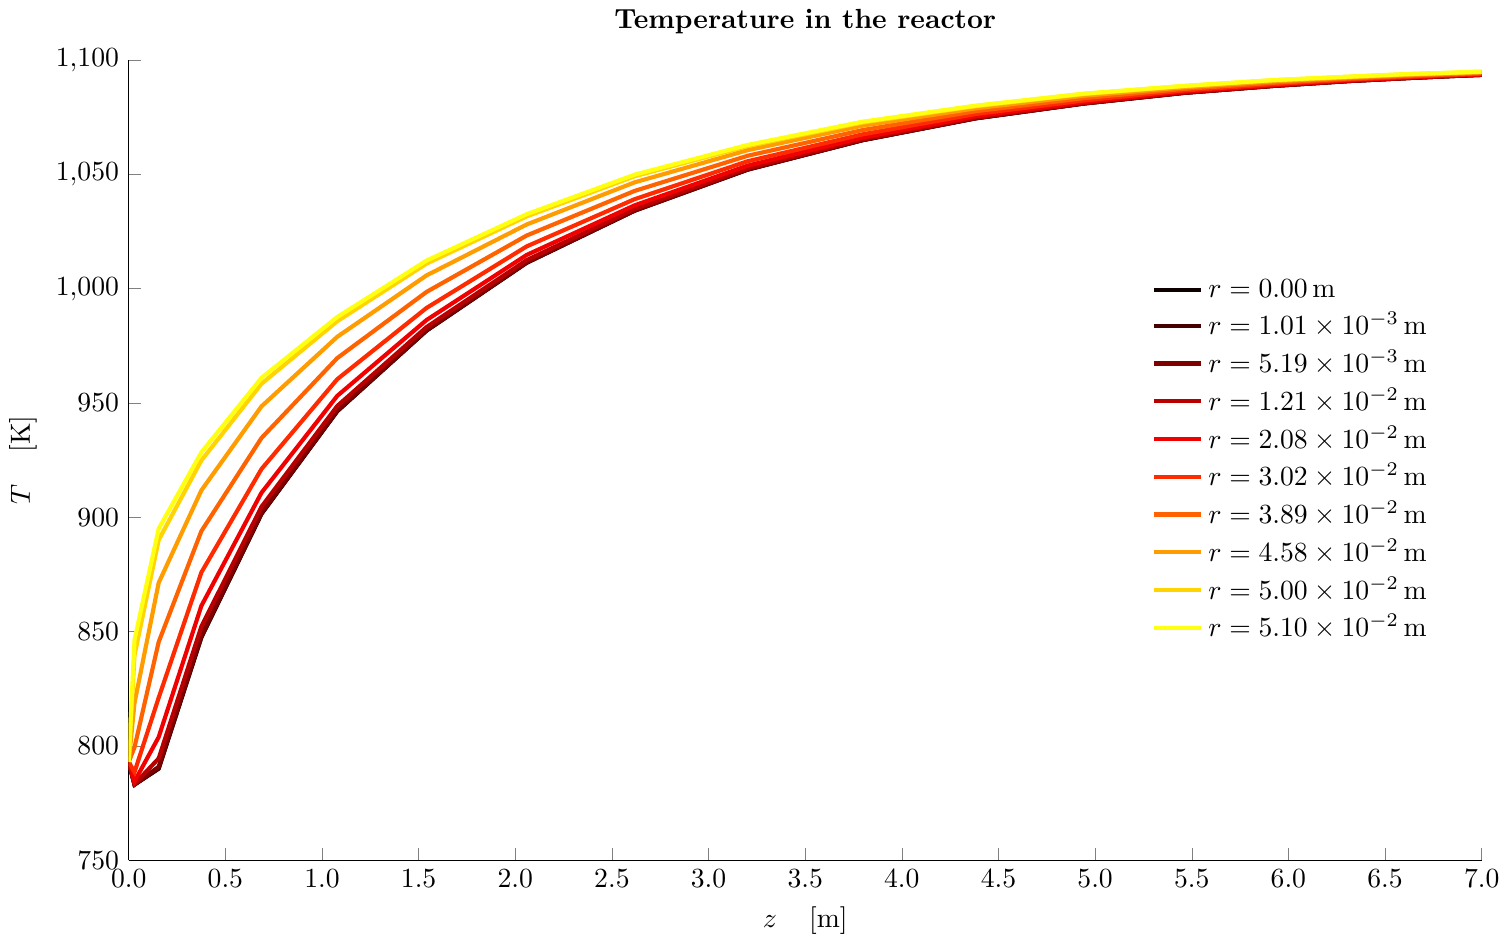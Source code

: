 % This file was created by matlab2tikz v0.5.0 (commit 800cce279cab22a09aed1380864216c9dedfbf54) running on MATLAB 8.4.
%Copyright (c) 2008--2014, Nico Schlömer <nico.schloemer@gmail.com>
%All rights reserved.
%Minimal pgfplots version: 1.3
%
%The latest updates can be retrieved from
%  http://www.mathworks.com/matlabcentral/fileexchange/22022-matlab2tikz
%where you can also make suggestions and rate matlab2tikz.
%
\documentclass[tikz]{standalone}
\usepackage{pgfplots}
\usepackage{grffile}
\pgfplotsset{compat=newest}
\usetikzlibrary{plotmarks}
\usepackage{amsmath}

\usepackage{siunitx}
\begin{document}
%
% defining custom colors
\definecolor{mycolor1}{rgb}{0.056,0.0,0.0}%
\definecolor{mycolor2}{rgb}{0.278,0.0,0.0}%
\definecolor{mycolor3}{rgb}{0.722,0.0,0.0}%
\definecolor{mycolor4}{rgb}{1.0,0.167,0.0}%
\definecolor{mycolor5}{rgb}{1.0,0.389,0.0}%
\definecolor{mycolor6}{rgb}{1.0,0.611,0.0}%
\definecolor{mycolor7}{rgb}{1.0,0.833,0.0}%
\definecolor{mycolor8}{rgb}{1.0,1.0,0.071}%
%
\begin{tikzpicture}

\begin{axis}[%
width=6.765in,
height=4in,
at={(0in,0in)},
scale only axis,
every outer x axis line/.append style={black},
every x tick label/.append style={font=\color{black}},
xmin=0,
xmax=7,
xlabel={$z\quad\left[\SI{}{\meter}\right]$},
every outer y axis line/.append style={black},
every y tick label/.append style={font=\color{black}},
ymin=750,
ymax=1100,
ylabel={$T\quad\left[\SI{}{\kelvin}\right]$},
title style={font=\bfseries},
title={Temperature in the reactor},
axis x line*=bottom,
axis y line*=left,
legend style={at={(0.97,0.5)},anchor=east,draw=black,legend cell align=left},
scaled x ticks = false,
x tick label style={/pgf/number format/fixed,/pgf/number format/precision=1,/pgf/number format/zerofill=true},
legend style={draw=white}
]
\addplot [color=mycolor1,solid,line width=1.5pt]
  table[row sep=crcr]{%
0	793\\
0.03	783.068\\
0.155	790.083\\
0.376	847.561\\
0.687	901.565\\
1.079	946.449\\
1.541	981.704\\
2.059	1011.384\\
2.618	1034.191\\
3.203	1052.153\\
3.797	1065.015\\
4.382	1074.569\\
4.941	1081.042\\
5.459	1085.7\\
5.921	1088.735\\
6.313	1090.874\\
6.624	1092.204\\
6.845	1093.053\\
6.97	1093.488\\
7	1093.576\\
};
\addlegendentry{$r = \SI{0.00e+00}{\meter}$};

\addplot [color=mycolor2,solid,line width=1.5pt]
  table[row sep=crcr]{%
0	793.0\\
0.03	783.069\\
0.155	790.113\\
0.376	847.594\\
0.687	901.586\\
1.079	946.465\\
1.541	981.715\\
2.059	1011.393\\
2.618	1034.197\\
3.203	1052.157\\
3.797	1065.018\\
4.382	1074.572\\
4.941	1081.043\\
5.459	1085.702\\
5.921	1088.735\\
6.313	1090.875\\
6.624	1092.204\\
6.845	1093.054\\
6.97	1093.488\\
7	1093.576\\
};
\addlegendentry{$r = \SI{1.01e-03}{\meter}$};

\addplot [color=black!50!red,solid,line width=1.5pt]
  table[row sep=crcr]{%
0	793.0\\
0.03	783.108\\
0.155	790.881\\
0.376	848.426\\
0.687	902.131\\
1.079	946.867\\
1.541	981.987\\
2.059	1011.597\\
2.618	1034.333\\
3.203	1052.262\\
3.797	1065.086\\
4.382	1074.627\\
4.941	1081.079\\
5.459	1085.733\\
5.921	1088.756\\
6.313	1090.895\\
6.624	1092.218\\
6.845	1093.069\\
6.97	1093.5\\
7	1093.589\\
};
\addlegendentry{$r = \SI{5.19e-03}{\meter}$};

\addplot [color=mycolor3,solid,line width=1.5pt]
  table[row sep=crcr]{%
0	793.0\\
0.03	783.339\\
0.155	794.515\\
0.376	852.247\\
0.687	904.652\\
1.079	948.72\\
1.541	983.249\\
2.059	1012.541\\
2.618	1034.968\\
3.203	1052.745\\
3.797	1065.406\\
4.382	1074.881\\
4.941	1081.246\\
5.459	1085.878\\
5.921	1088.853\\
6.313	1090.989\\
6.624	1092.284\\
6.845	1093.14\\
6.97	1093.557\\
7	1093.647\\
};
\addlegendentry{$r = \SI{1.21e-02}{\meter}$};

\addplot [color=red!80!mycolor3,solid,line width=1.5pt]
  table[row sep=crcr]{%
0	793.0\\
0.03	784.467\\
0.155	803.848\\
0.376	861.289\\
0.687	910.766\\
1.079	953.145\\
1.541	986.329\\
2.059	1014.799\\
2.618	1036.524\\
3.203	1053.899\\
3.797	1066.193\\
4.382	1075.486\\
4.941	1081.661\\
5.459	1086.219\\
5.921	1089.094\\
6.313	1091.208\\
6.624	1092.448\\
6.845	1093.308\\
6.97	1093.695\\
7	1093.791\\
};
\addlegendentry{$r = \SI{2.08e-02}{\meter}$};

\addplot [color=mycolor4,solid,line width=1.5pt]
  table[row sep=crcr]{%
0	793.0\\
0.03	788.562\\
0.155	821.067\\
0.376	875.911\\
0.687	921.134\\
1.079	960.435\\
1.541	991.613\\
2.059	1018.536\\
2.618	1039.215\\
3.203	1055.798\\
3.797	1067.566\\
4.382	1076.47\\
4.941	1082.392\\
5.459	1086.767\\
5.921	1089.524\\
6.313	1091.559\\
6.624	1092.743\\
6.845	1093.577\\
6.97	1093.937\\
7	1094.04\\
};
\addlegendentry{$r = \SI{3.02e-02}{\meter}$};

\addplot [color=mycolor5,solid,line width=1.5pt]
  table[row sep=crcr]{%
0	793.0\\
0.03	799.378\\
0.155	845.444\\
0.376	893.967\\
0.687	934.714\\
1.079	969.671\\
1.541	998.631\\
2.059	1023.295\\
2.618	1042.825\\
3.203	1058.206\\
3.797	1069.427\\
4.382	1077.702\\
4.941	1083.396\\
5.459	1087.443\\
5.921	1090.123\\
6.313	1091.985\\
6.624	1093.154\\
6.845	1093.906\\
6.97	1094.269\\
7	1094.364\\
};
\addlegendentry{$r = \SI{3.89e-02}{\meter}$};

\addplot [color=mycolor6,solid,line width=1.5pt]
  table[row sep=crcr]{%
0	793.0\\
0.03	818.802\\
0.155	871.333\\
0.376	911.816\\
0.687	948.551\\
1.079	978.985\\
1.541	1005.852\\
2.059	1028.122\\
2.618	1046.566\\
3.203	1060.648\\
3.797	1071.365\\
4.382	1078.946\\
4.941	1084.447\\
5.459	1088.119\\
5.921	1090.752\\
6.313	1092.409\\
6.624	1093.589\\
6.845	1094.233\\
6.97	1094.621\\
7	1094.688\\
};
\addlegendentry{$r = \SI{4.58e-02}{\meter}$};

\addplot [color=mycolor7,solid,line width=1.5pt]
  table[row sep=crcr]{%
0	793.0\\
0.03	839.637\\
0.155	890.071\\
0.376	924.89\\
0.687	958.427\\
1.079	985.803\\
1.541	1011.003\\
2.059	1031.666\\
2.618	1049.234\\
3.203	1062.455\\
3.797	1072.741\\
4.382	1079.874\\
4.941	1085.187\\
5.459	1088.629\\
5.921	1091.193\\
6.313	1092.73\\
6.624	1093.894\\
6.845	1094.479\\
6.97	1094.871\\
7	1094.921\\
};
\addlegendentry{$r = \SI{5.00e-02}{\meter}$};

\addplot [color=mycolor8,solid,line width=1.5pt]
  table[row sep=crcr]{%
0	793\\
0.03	846.382\\
0.155	895.034\\
0.376	928.456\\
0.687	961.02\\
1.079	987.642\\
1.541	1012.348\\
2.059	1032.623\\
2.618	1049.928\\
3.203	1062.946\\
3.797	1073.097\\
4.382	1080.128\\
4.941	1085.377\\
5.459	1088.771\\
5.921	1091.305\\
6.313	1092.819\\
6.624	1093.971\\
6.845	1094.547\\
6.97	1094.935\\
7	1094.984\\
};
\addlegendentry{$r = \SI{5.10e-02}{\meter}$};

\end{axis}
\end{tikzpicture}%
\end{document}